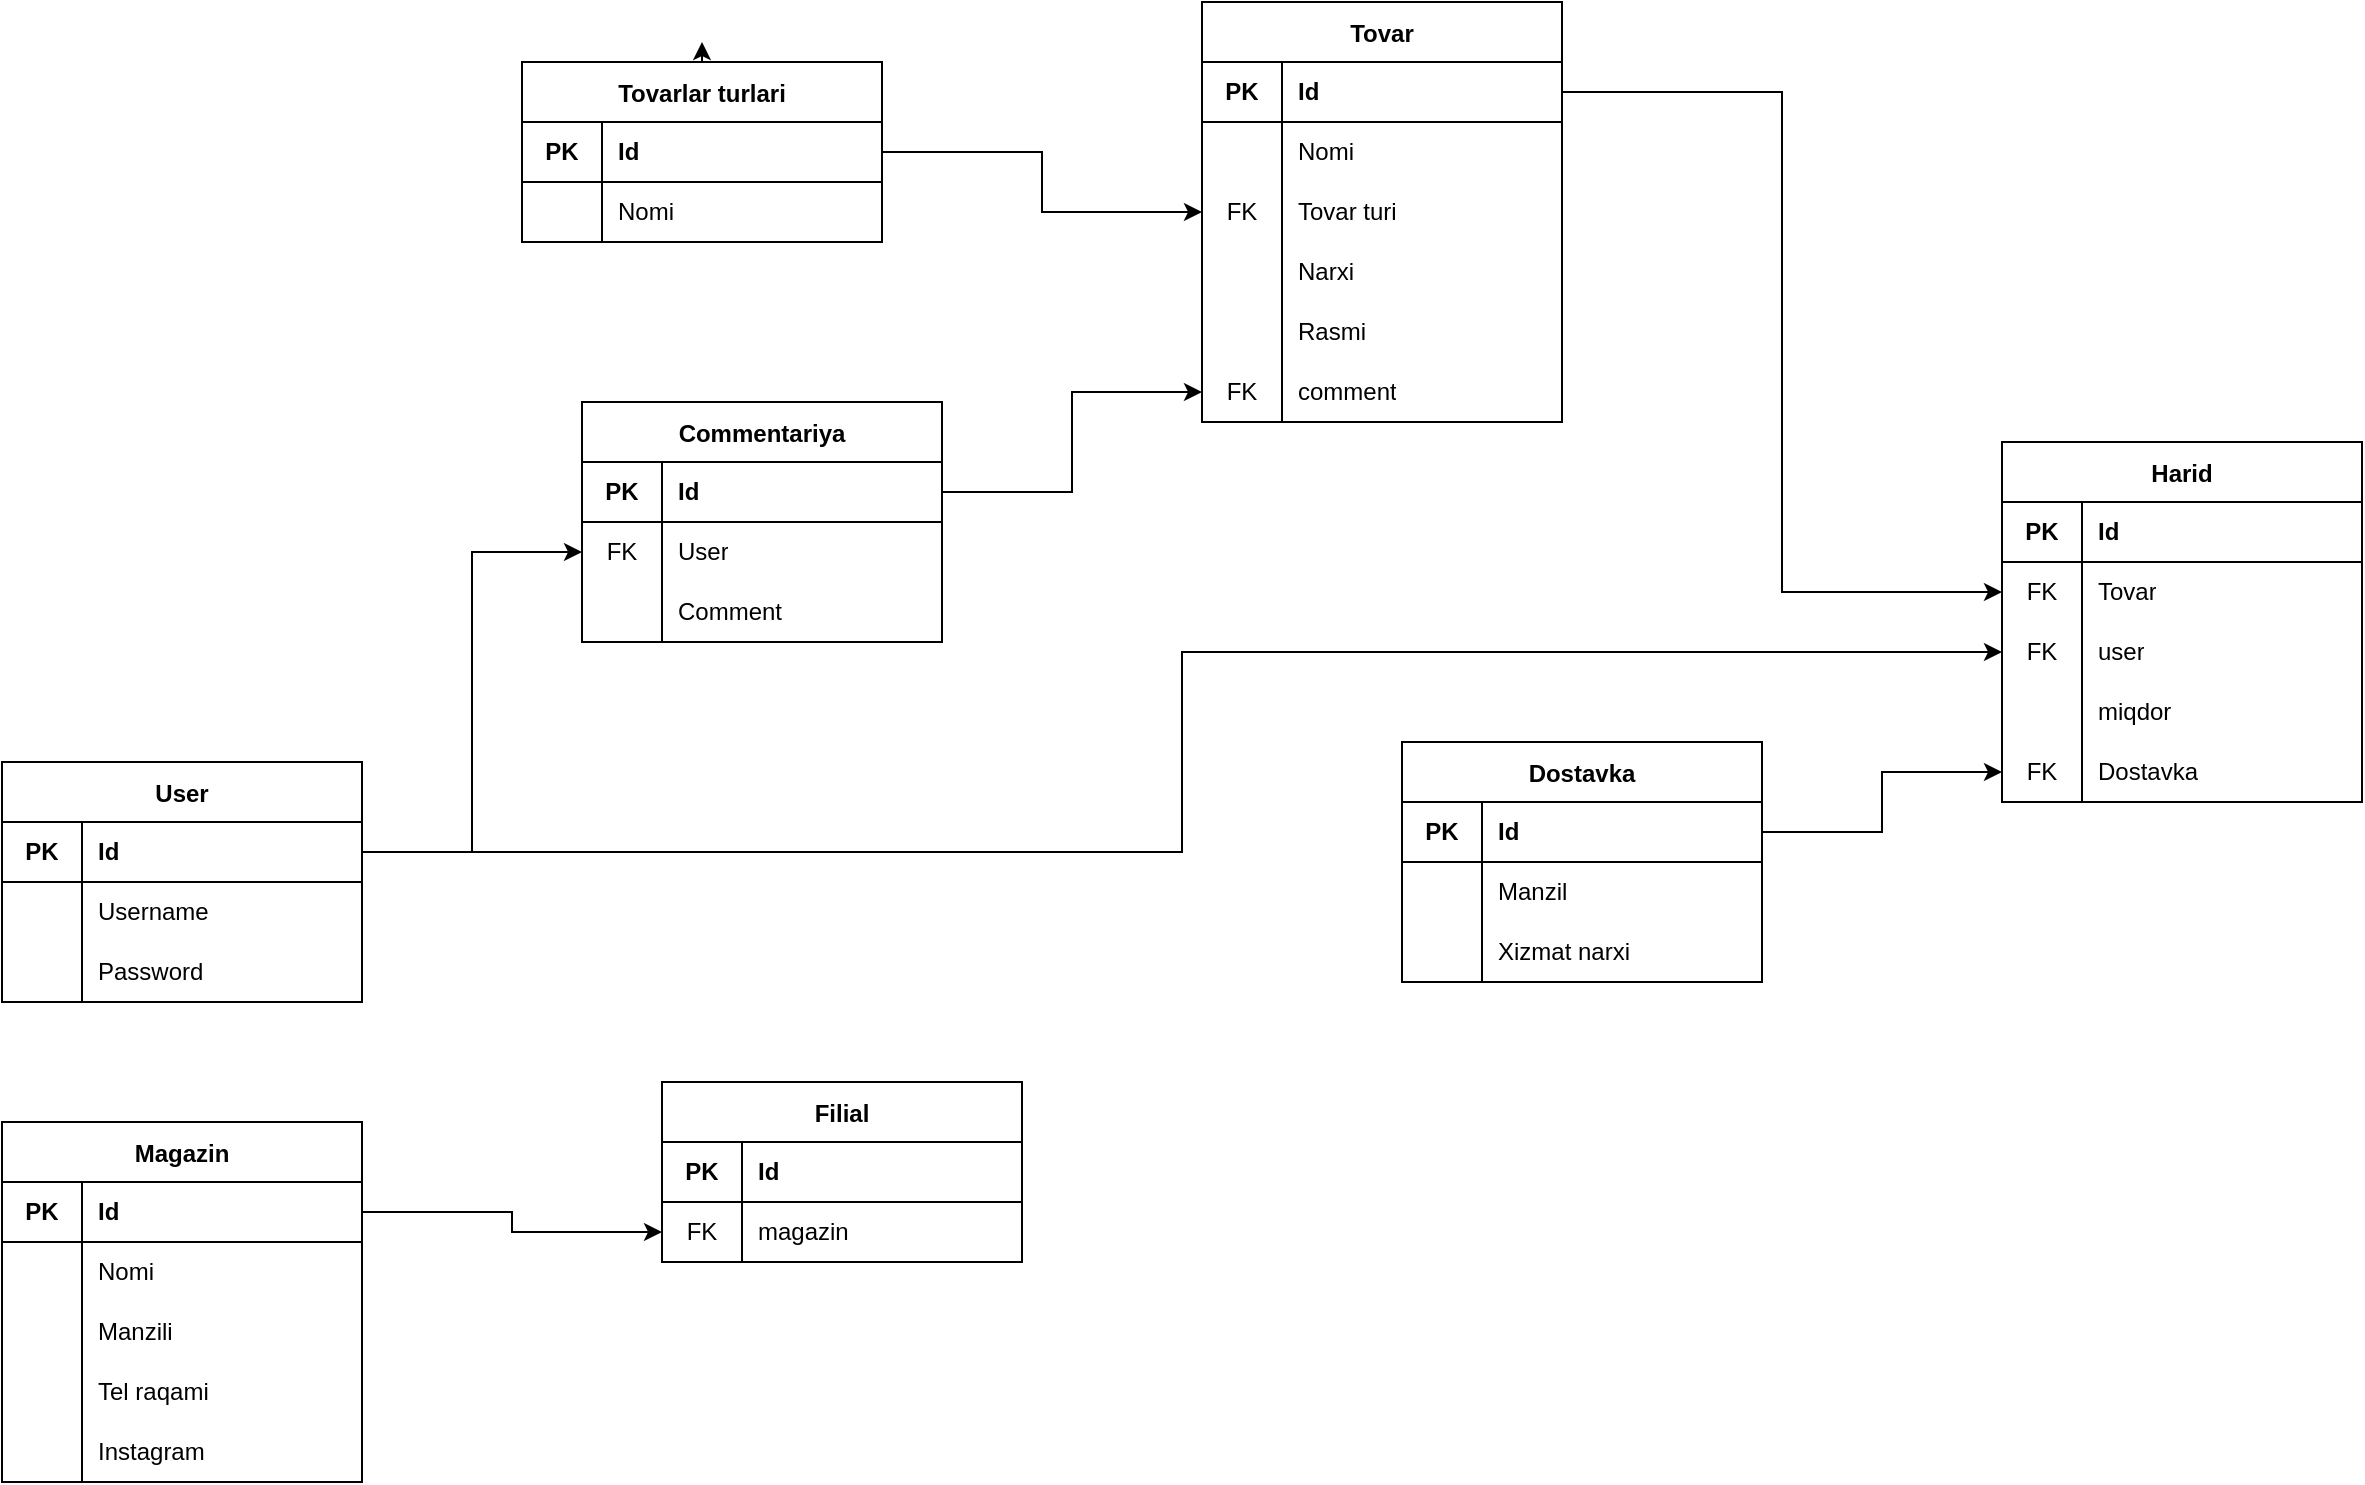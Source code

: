 <mxfile version="14.8.4" type="github">
  <diagram id="bzDYFLrSeBwuFuse8Zbs" name="Page-1">
    <mxGraphModel dx="4135" dy="1654" grid="1" gridSize="10" guides="1" tooltips="1" connect="1" arrows="1" fold="1" page="1" pageScale="1" pageWidth="1169" pageHeight="1654" math="0" shadow="0">
      <root>
        <mxCell id="0" />
        <mxCell id="1" parent="0" />
        <mxCell id="9Uksqd2KvBX4NxWRFvr8-35" style="edgeStyle=orthogonalEdgeStyle;rounded=0;orthogonalLoop=1;jettySize=auto;html=1;startSize=30;" edge="1" parent="1" source="pTjoiKA64DiINluqU6-u-1" target="9Uksqd2KvBX4NxWRFvr8-8">
          <mxGeometry relative="1" as="geometry" />
        </mxCell>
        <mxCell id="9Uksqd2KvBX4NxWRFvr8-39" style="edgeStyle=orthogonalEdgeStyle;rounded=0;orthogonalLoop=1;jettySize=auto;html=1;exitX=0.5;exitY=0;exitDx=0;exitDy=0;startSize=30;" edge="1" parent="1" source="pTjoiKA64DiINluqU6-u-1">
          <mxGeometry relative="1" as="geometry">
            <mxPoint x="100" y="30" as="targetPoint" />
          </mxGeometry>
        </mxCell>
        <mxCell id="pTjoiKA64DiINluqU6-u-1" value="Tovarlar turlari" style="shape=table;startSize=30;container=1;collapsible=0;childLayout=tableLayout;fixedRows=1;rowLines=0;fontStyle=1;align=center;" parent="1" vertex="1">
          <mxGeometry x="10" y="40" width="180" height="90" as="geometry" />
        </mxCell>
        <mxCell id="pTjoiKA64DiINluqU6-u-2" value="" style="shape=partialRectangle;html=1;whiteSpace=wrap;collapsible=0;dropTarget=0;pointerEvents=0;fillColor=none;top=0;left=0;bottom=1;right=0;points=[[0,0.5],[1,0.5]];portConstraint=eastwest;" parent="pTjoiKA64DiINluqU6-u-1" vertex="1">
          <mxGeometry y="30" width="180" height="30" as="geometry" />
        </mxCell>
        <mxCell id="pTjoiKA64DiINluqU6-u-3" value="PK" style="shape=partialRectangle;html=1;whiteSpace=wrap;connectable=0;fillColor=none;top=0;left=0;bottom=0;right=0;overflow=hidden;fontStyle=1" parent="pTjoiKA64DiINluqU6-u-2" vertex="1">
          <mxGeometry width="40" height="30" as="geometry" />
        </mxCell>
        <mxCell id="pTjoiKA64DiINluqU6-u-4" value="Id&lt;span&gt;&lt;br&gt;&lt;/span&gt;" style="shape=partialRectangle;html=1;whiteSpace=wrap;connectable=0;fillColor=none;top=0;left=0;bottom=0;right=0;align=left;spacingLeft=6;overflow=hidden;fontStyle=1" parent="pTjoiKA64DiINluqU6-u-2" vertex="1">
          <mxGeometry x="40" width="140" height="30" as="geometry" />
        </mxCell>
        <mxCell id="pTjoiKA64DiINluqU6-u-5" value="" style="shape=partialRectangle;html=1;whiteSpace=wrap;collapsible=0;dropTarget=0;pointerEvents=0;fillColor=none;top=0;left=0;bottom=0;right=0;points=[[0,0.5],[1,0.5]];portConstraint=eastwest;" parent="pTjoiKA64DiINluqU6-u-1" vertex="1">
          <mxGeometry y="60" width="180" height="30" as="geometry" />
        </mxCell>
        <mxCell id="pTjoiKA64DiINluqU6-u-6" value="" style="shape=partialRectangle;html=1;whiteSpace=wrap;connectable=0;fillColor=none;top=0;left=0;bottom=0;right=0;overflow=hidden;" parent="pTjoiKA64DiINluqU6-u-5" vertex="1">
          <mxGeometry width="40" height="30" as="geometry" />
        </mxCell>
        <mxCell id="pTjoiKA64DiINluqU6-u-7" value="Nomi" style="shape=partialRectangle;html=1;whiteSpace=wrap;connectable=0;fillColor=none;top=0;left=0;bottom=0;right=0;align=left;spacingLeft=6;overflow=hidden;" parent="pTjoiKA64DiINluqU6-u-5" vertex="1">
          <mxGeometry x="40" width="140" height="30" as="geometry" />
        </mxCell>
        <mxCell id="9Uksqd2KvBX4NxWRFvr8-1" value="Tovar" style="shape=table;startSize=30;container=1;collapsible=0;childLayout=tableLayout;fixedRows=1;rowLines=0;fontStyle=1;align=center;" vertex="1" parent="1">
          <mxGeometry x="350" y="10" width="180" height="210" as="geometry" />
        </mxCell>
        <mxCell id="9Uksqd2KvBX4NxWRFvr8-2" value="" style="shape=partialRectangle;html=1;whiteSpace=wrap;collapsible=0;dropTarget=0;pointerEvents=0;fillColor=none;top=0;left=0;bottom=1;right=0;points=[[0,0.5],[1,0.5]];portConstraint=eastwest;" vertex="1" parent="9Uksqd2KvBX4NxWRFvr8-1">
          <mxGeometry y="30" width="180" height="30" as="geometry" />
        </mxCell>
        <mxCell id="9Uksqd2KvBX4NxWRFvr8-3" value="PK" style="shape=partialRectangle;html=1;whiteSpace=wrap;connectable=0;fillColor=none;top=0;left=0;bottom=0;right=0;overflow=hidden;fontStyle=1" vertex="1" parent="9Uksqd2KvBX4NxWRFvr8-2">
          <mxGeometry width="40" height="30" as="geometry" />
        </mxCell>
        <mxCell id="9Uksqd2KvBX4NxWRFvr8-4" value="Id" style="shape=partialRectangle;html=1;whiteSpace=wrap;connectable=0;fillColor=none;top=0;left=0;bottom=0;right=0;align=left;spacingLeft=6;overflow=hidden;fontStyle=1" vertex="1" parent="9Uksqd2KvBX4NxWRFvr8-2">
          <mxGeometry x="40" width="140" height="30" as="geometry" />
        </mxCell>
        <mxCell id="9Uksqd2KvBX4NxWRFvr8-5" value="" style="shape=partialRectangle;html=1;whiteSpace=wrap;collapsible=0;dropTarget=0;pointerEvents=0;fillColor=none;top=0;left=0;bottom=0;right=0;points=[[0,0.5],[1,0.5]];portConstraint=eastwest;" vertex="1" parent="9Uksqd2KvBX4NxWRFvr8-1">
          <mxGeometry y="60" width="180" height="30" as="geometry" />
        </mxCell>
        <mxCell id="9Uksqd2KvBX4NxWRFvr8-6" value="" style="shape=partialRectangle;html=1;whiteSpace=wrap;connectable=0;fillColor=none;top=0;left=0;bottom=0;right=0;overflow=hidden;" vertex="1" parent="9Uksqd2KvBX4NxWRFvr8-5">
          <mxGeometry width="40" height="30" as="geometry" />
        </mxCell>
        <mxCell id="9Uksqd2KvBX4NxWRFvr8-7" value="Nomi" style="shape=partialRectangle;html=1;whiteSpace=wrap;connectable=0;fillColor=none;top=0;left=0;bottom=0;right=0;align=left;spacingLeft=6;overflow=hidden;" vertex="1" parent="9Uksqd2KvBX4NxWRFvr8-5">
          <mxGeometry x="40" width="140" height="30" as="geometry" />
        </mxCell>
        <mxCell id="9Uksqd2KvBX4NxWRFvr8-8" value="" style="shape=partialRectangle;html=1;whiteSpace=wrap;collapsible=0;dropTarget=0;pointerEvents=0;fillColor=none;top=0;left=0;bottom=0;right=0;points=[[0,0.5],[1,0.5]];portConstraint=eastwest;" vertex="1" parent="9Uksqd2KvBX4NxWRFvr8-1">
          <mxGeometry y="90" width="180" height="30" as="geometry" />
        </mxCell>
        <mxCell id="9Uksqd2KvBX4NxWRFvr8-9" value="FK" style="shape=partialRectangle;html=1;whiteSpace=wrap;connectable=0;fillColor=none;top=0;left=0;bottom=0;right=0;overflow=hidden;" vertex="1" parent="9Uksqd2KvBX4NxWRFvr8-8">
          <mxGeometry width="40" height="30" as="geometry" />
        </mxCell>
        <mxCell id="9Uksqd2KvBX4NxWRFvr8-10" value="Tovar turi" style="shape=partialRectangle;html=1;whiteSpace=wrap;connectable=0;fillColor=none;top=0;left=0;bottom=0;right=0;align=left;spacingLeft=6;overflow=hidden;" vertex="1" parent="9Uksqd2KvBX4NxWRFvr8-8">
          <mxGeometry x="40" width="140" height="30" as="geometry" />
        </mxCell>
        <mxCell id="9Uksqd2KvBX4NxWRFvr8-30" style="shape=partialRectangle;html=1;whiteSpace=wrap;collapsible=0;dropTarget=0;pointerEvents=0;fillColor=none;top=0;left=0;bottom=0;right=0;points=[[0,0.5],[1,0.5]];portConstraint=eastwest;" vertex="1" parent="9Uksqd2KvBX4NxWRFvr8-1">
          <mxGeometry y="120" width="180" height="30" as="geometry" />
        </mxCell>
        <mxCell id="9Uksqd2KvBX4NxWRFvr8-31" style="shape=partialRectangle;html=1;whiteSpace=wrap;connectable=0;fillColor=none;top=0;left=0;bottom=0;right=0;overflow=hidden;" vertex="1" parent="9Uksqd2KvBX4NxWRFvr8-30">
          <mxGeometry width="40" height="30" as="geometry" />
        </mxCell>
        <mxCell id="9Uksqd2KvBX4NxWRFvr8-32" value="Narxi" style="shape=partialRectangle;html=1;whiteSpace=wrap;connectable=0;fillColor=none;top=0;left=0;bottom=0;right=0;align=left;spacingLeft=6;overflow=hidden;" vertex="1" parent="9Uksqd2KvBX4NxWRFvr8-30">
          <mxGeometry x="40" width="140" height="30" as="geometry" />
        </mxCell>
        <mxCell id="9Uksqd2KvBX4NxWRFvr8-36" style="shape=partialRectangle;html=1;whiteSpace=wrap;collapsible=0;dropTarget=0;pointerEvents=0;fillColor=none;top=0;left=0;bottom=0;right=0;points=[[0,0.5],[1,0.5]];portConstraint=eastwest;" vertex="1" parent="9Uksqd2KvBX4NxWRFvr8-1">
          <mxGeometry y="150" width="180" height="30" as="geometry" />
        </mxCell>
        <mxCell id="9Uksqd2KvBX4NxWRFvr8-37" style="shape=partialRectangle;html=1;whiteSpace=wrap;connectable=0;fillColor=none;top=0;left=0;bottom=0;right=0;overflow=hidden;" vertex="1" parent="9Uksqd2KvBX4NxWRFvr8-36">
          <mxGeometry width="40" height="30" as="geometry" />
        </mxCell>
        <mxCell id="9Uksqd2KvBX4NxWRFvr8-38" value="Rasmi" style="shape=partialRectangle;html=1;whiteSpace=wrap;connectable=0;fillColor=none;top=0;left=0;bottom=0;right=0;align=left;spacingLeft=6;overflow=hidden;" vertex="1" parent="9Uksqd2KvBX4NxWRFvr8-36">
          <mxGeometry x="40" width="140" height="30" as="geometry" />
        </mxCell>
        <mxCell id="9Uksqd2KvBX4NxWRFvr8-83" style="shape=partialRectangle;html=1;whiteSpace=wrap;collapsible=0;dropTarget=0;pointerEvents=0;fillColor=none;top=0;left=0;bottom=0;right=0;points=[[0,0.5],[1,0.5]];portConstraint=eastwest;" vertex="1" parent="9Uksqd2KvBX4NxWRFvr8-1">
          <mxGeometry y="180" width="180" height="30" as="geometry" />
        </mxCell>
        <mxCell id="9Uksqd2KvBX4NxWRFvr8-84" value="FK" style="shape=partialRectangle;html=1;whiteSpace=wrap;connectable=0;fillColor=none;top=0;left=0;bottom=0;right=0;overflow=hidden;" vertex="1" parent="9Uksqd2KvBX4NxWRFvr8-83">
          <mxGeometry width="40" height="30" as="geometry" />
        </mxCell>
        <mxCell id="9Uksqd2KvBX4NxWRFvr8-85" value="comment" style="shape=partialRectangle;html=1;whiteSpace=wrap;connectable=0;fillColor=none;top=0;left=0;bottom=0;right=0;align=left;spacingLeft=6;overflow=hidden;" vertex="1" parent="9Uksqd2KvBX4NxWRFvr8-83">
          <mxGeometry x="40" width="140" height="30" as="geometry" />
        </mxCell>
        <mxCell id="9Uksqd2KvBX4NxWRFvr8-40" value="User" style="shape=table;startSize=30;container=1;collapsible=0;childLayout=tableLayout;fixedRows=1;rowLines=0;fontStyle=1;align=center;" vertex="1" parent="1">
          <mxGeometry x="-250" y="390" width="180" height="120" as="geometry" />
        </mxCell>
        <mxCell id="9Uksqd2KvBX4NxWRFvr8-41" value="" style="shape=partialRectangle;html=1;whiteSpace=wrap;collapsible=0;dropTarget=0;pointerEvents=0;fillColor=none;top=0;left=0;bottom=1;right=0;points=[[0,0.5],[1,0.5]];portConstraint=eastwest;" vertex="1" parent="9Uksqd2KvBX4NxWRFvr8-40">
          <mxGeometry y="30" width="180" height="30" as="geometry" />
        </mxCell>
        <mxCell id="9Uksqd2KvBX4NxWRFvr8-42" value="PK" style="shape=partialRectangle;html=1;whiteSpace=wrap;connectable=0;fillColor=none;top=0;left=0;bottom=0;right=0;overflow=hidden;fontStyle=1" vertex="1" parent="9Uksqd2KvBX4NxWRFvr8-41">
          <mxGeometry width="40" height="30" as="geometry" />
        </mxCell>
        <mxCell id="9Uksqd2KvBX4NxWRFvr8-43" value="Id&lt;span&gt;&lt;br&gt;&lt;/span&gt;" style="shape=partialRectangle;html=1;whiteSpace=wrap;connectable=0;fillColor=none;top=0;left=0;bottom=0;right=0;align=left;spacingLeft=6;overflow=hidden;fontStyle=1" vertex="1" parent="9Uksqd2KvBX4NxWRFvr8-41">
          <mxGeometry x="40" width="140" height="30" as="geometry" />
        </mxCell>
        <mxCell id="9Uksqd2KvBX4NxWRFvr8-44" value="" style="shape=partialRectangle;html=1;whiteSpace=wrap;collapsible=0;dropTarget=0;pointerEvents=0;fillColor=none;top=0;left=0;bottom=0;right=0;points=[[0,0.5],[1,0.5]];portConstraint=eastwest;" vertex="1" parent="9Uksqd2KvBX4NxWRFvr8-40">
          <mxGeometry y="60" width="180" height="30" as="geometry" />
        </mxCell>
        <mxCell id="9Uksqd2KvBX4NxWRFvr8-45" value="" style="shape=partialRectangle;html=1;whiteSpace=wrap;connectable=0;fillColor=none;top=0;left=0;bottom=0;right=0;overflow=hidden;" vertex="1" parent="9Uksqd2KvBX4NxWRFvr8-44">
          <mxGeometry width="40" height="30" as="geometry" />
        </mxCell>
        <mxCell id="9Uksqd2KvBX4NxWRFvr8-46" value="Username" style="shape=partialRectangle;html=1;whiteSpace=wrap;connectable=0;fillColor=none;top=0;left=0;bottom=0;right=0;align=left;spacingLeft=6;overflow=hidden;" vertex="1" parent="9Uksqd2KvBX4NxWRFvr8-44">
          <mxGeometry x="40" width="140" height="30" as="geometry" />
        </mxCell>
        <mxCell id="9Uksqd2KvBX4NxWRFvr8-47" style="shape=partialRectangle;html=1;whiteSpace=wrap;collapsible=0;dropTarget=0;pointerEvents=0;fillColor=none;top=0;left=0;bottom=0;right=0;points=[[0,0.5],[1,0.5]];portConstraint=eastwest;" vertex="1" parent="9Uksqd2KvBX4NxWRFvr8-40">
          <mxGeometry y="90" width="180" height="30" as="geometry" />
        </mxCell>
        <mxCell id="9Uksqd2KvBX4NxWRFvr8-48" style="shape=partialRectangle;html=1;whiteSpace=wrap;connectable=0;fillColor=none;top=0;left=0;bottom=0;right=0;overflow=hidden;" vertex="1" parent="9Uksqd2KvBX4NxWRFvr8-47">
          <mxGeometry width="40" height="30" as="geometry" />
        </mxCell>
        <mxCell id="9Uksqd2KvBX4NxWRFvr8-49" value="Password" style="shape=partialRectangle;html=1;whiteSpace=wrap;connectable=0;fillColor=none;top=0;left=0;bottom=0;right=0;align=left;spacingLeft=6;overflow=hidden;" vertex="1" parent="9Uksqd2KvBX4NxWRFvr8-47">
          <mxGeometry x="40" width="140" height="30" as="geometry" />
        </mxCell>
        <mxCell id="9Uksqd2KvBX4NxWRFvr8-50" value="Harid" style="shape=table;startSize=30;container=1;collapsible=0;childLayout=tableLayout;fixedRows=1;rowLines=0;fontStyle=1;align=center;" vertex="1" parent="1">
          <mxGeometry x="750" y="230" width="180" height="180" as="geometry" />
        </mxCell>
        <mxCell id="9Uksqd2KvBX4NxWRFvr8-51" value="" style="shape=partialRectangle;html=1;whiteSpace=wrap;collapsible=0;dropTarget=0;pointerEvents=0;fillColor=none;top=0;left=0;bottom=1;right=0;points=[[0,0.5],[1,0.5]];portConstraint=eastwest;" vertex="1" parent="9Uksqd2KvBX4NxWRFvr8-50">
          <mxGeometry y="30" width="180" height="30" as="geometry" />
        </mxCell>
        <mxCell id="9Uksqd2KvBX4NxWRFvr8-52" value="PK" style="shape=partialRectangle;html=1;whiteSpace=wrap;connectable=0;fillColor=none;top=0;left=0;bottom=0;right=0;overflow=hidden;fontStyle=1" vertex="1" parent="9Uksqd2KvBX4NxWRFvr8-51">
          <mxGeometry width="40" height="30" as="geometry" />
        </mxCell>
        <mxCell id="9Uksqd2KvBX4NxWRFvr8-53" value="Id" style="shape=partialRectangle;html=1;whiteSpace=wrap;connectable=0;fillColor=none;top=0;left=0;bottom=0;right=0;align=left;spacingLeft=6;overflow=hidden;fontStyle=1" vertex="1" parent="9Uksqd2KvBX4NxWRFvr8-51">
          <mxGeometry x="40" width="140" height="30" as="geometry" />
        </mxCell>
        <mxCell id="9Uksqd2KvBX4NxWRFvr8-57" value="" style="shape=partialRectangle;html=1;whiteSpace=wrap;collapsible=0;dropTarget=0;pointerEvents=0;fillColor=none;top=0;left=0;bottom=0;right=0;points=[[0,0.5],[1,0.5]];portConstraint=eastwest;" vertex="1" parent="9Uksqd2KvBX4NxWRFvr8-50">
          <mxGeometry y="60" width="180" height="30" as="geometry" />
        </mxCell>
        <mxCell id="9Uksqd2KvBX4NxWRFvr8-58" value="FK" style="shape=partialRectangle;html=1;whiteSpace=wrap;connectable=0;fillColor=none;top=0;left=0;bottom=0;right=0;overflow=hidden;" vertex="1" parent="9Uksqd2KvBX4NxWRFvr8-57">
          <mxGeometry width="40" height="30" as="geometry" />
        </mxCell>
        <mxCell id="9Uksqd2KvBX4NxWRFvr8-59" value="Tovar" style="shape=partialRectangle;html=1;whiteSpace=wrap;connectable=0;fillColor=none;top=0;left=0;bottom=0;right=0;align=left;spacingLeft=6;overflow=hidden;" vertex="1" parent="9Uksqd2KvBX4NxWRFvr8-57">
          <mxGeometry x="40" width="140" height="30" as="geometry" />
        </mxCell>
        <mxCell id="9Uksqd2KvBX4NxWRFvr8-54" value="" style="shape=partialRectangle;html=1;whiteSpace=wrap;collapsible=0;dropTarget=0;pointerEvents=0;fillColor=none;top=0;left=0;bottom=0;right=0;points=[[0,0.5],[1,0.5]];portConstraint=eastwest;" vertex="1" parent="9Uksqd2KvBX4NxWRFvr8-50">
          <mxGeometry y="90" width="180" height="30" as="geometry" />
        </mxCell>
        <mxCell id="9Uksqd2KvBX4NxWRFvr8-55" value="FK" style="shape=partialRectangle;html=1;whiteSpace=wrap;connectable=0;fillColor=none;top=0;left=0;bottom=0;right=0;overflow=hidden;" vertex="1" parent="9Uksqd2KvBX4NxWRFvr8-54">
          <mxGeometry width="40" height="30" as="geometry" />
        </mxCell>
        <mxCell id="9Uksqd2KvBX4NxWRFvr8-56" value="user" style="shape=partialRectangle;html=1;whiteSpace=wrap;connectable=0;fillColor=none;top=0;left=0;bottom=0;right=0;align=left;spacingLeft=6;overflow=hidden;" vertex="1" parent="9Uksqd2KvBX4NxWRFvr8-54">
          <mxGeometry x="40" width="140" height="30" as="geometry" />
        </mxCell>
        <mxCell id="9Uksqd2KvBX4NxWRFvr8-60" style="shape=partialRectangle;html=1;whiteSpace=wrap;collapsible=0;dropTarget=0;pointerEvents=0;fillColor=none;top=0;left=0;bottom=0;right=0;points=[[0,0.5],[1,0.5]];portConstraint=eastwest;" vertex="1" parent="9Uksqd2KvBX4NxWRFvr8-50">
          <mxGeometry y="120" width="180" height="30" as="geometry" />
        </mxCell>
        <mxCell id="9Uksqd2KvBX4NxWRFvr8-61" style="shape=partialRectangle;html=1;whiteSpace=wrap;connectable=0;fillColor=none;top=0;left=0;bottom=0;right=0;overflow=hidden;" vertex="1" parent="9Uksqd2KvBX4NxWRFvr8-60">
          <mxGeometry width="40" height="30" as="geometry" />
        </mxCell>
        <mxCell id="9Uksqd2KvBX4NxWRFvr8-62" value="miqdor" style="shape=partialRectangle;html=1;whiteSpace=wrap;connectable=0;fillColor=none;top=0;left=0;bottom=0;right=0;align=left;spacingLeft=6;overflow=hidden;" vertex="1" parent="9Uksqd2KvBX4NxWRFvr8-60">
          <mxGeometry x="40" width="140" height="30" as="geometry" />
        </mxCell>
        <mxCell id="9Uksqd2KvBX4NxWRFvr8-140" style="shape=partialRectangle;html=1;whiteSpace=wrap;collapsible=0;dropTarget=0;pointerEvents=0;fillColor=none;top=0;left=0;bottom=0;right=0;points=[[0,0.5],[1,0.5]];portConstraint=eastwest;" vertex="1" parent="9Uksqd2KvBX4NxWRFvr8-50">
          <mxGeometry y="150" width="180" height="30" as="geometry" />
        </mxCell>
        <mxCell id="9Uksqd2KvBX4NxWRFvr8-141" value="FK" style="shape=partialRectangle;html=1;whiteSpace=wrap;connectable=0;fillColor=none;top=0;left=0;bottom=0;right=0;overflow=hidden;" vertex="1" parent="9Uksqd2KvBX4NxWRFvr8-140">
          <mxGeometry width="40" height="30" as="geometry" />
        </mxCell>
        <mxCell id="9Uksqd2KvBX4NxWRFvr8-142" value="Dostavka" style="shape=partialRectangle;html=1;whiteSpace=wrap;connectable=0;fillColor=none;top=0;left=0;bottom=0;right=0;align=left;spacingLeft=6;overflow=hidden;" vertex="1" parent="9Uksqd2KvBX4NxWRFvr8-140">
          <mxGeometry x="40" width="140" height="30" as="geometry" />
        </mxCell>
        <mxCell id="9Uksqd2KvBX4NxWRFvr8-67" style="edgeStyle=orthogonalEdgeStyle;rounded=0;orthogonalLoop=1;jettySize=auto;html=1;exitX=1;exitY=0.5;exitDx=0;exitDy=0;entryX=0;entryY=0.5;entryDx=0;entryDy=0;startSize=30;" edge="1" parent="1" source="9Uksqd2KvBX4NxWRFvr8-2" target="9Uksqd2KvBX4NxWRFvr8-57">
          <mxGeometry relative="1" as="geometry" />
        </mxCell>
        <mxCell id="9Uksqd2KvBX4NxWRFvr8-69" value="Commentariya" style="shape=table;startSize=30;container=1;collapsible=0;childLayout=tableLayout;fixedRows=1;rowLines=0;fontStyle=1;align=center;" vertex="1" parent="1">
          <mxGeometry x="40" y="210" width="180" height="120" as="geometry" />
        </mxCell>
        <mxCell id="9Uksqd2KvBX4NxWRFvr8-70" value="" style="shape=partialRectangle;html=1;whiteSpace=wrap;collapsible=0;dropTarget=0;pointerEvents=0;fillColor=none;top=0;left=0;bottom=1;right=0;points=[[0,0.5],[1,0.5]];portConstraint=eastwest;" vertex="1" parent="9Uksqd2KvBX4NxWRFvr8-69">
          <mxGeometry y="30" width="180" height="30" as="geometry" />
        </mxCell>
        <mxCell id="9Uksqd2KvBX4NxWRFvr8-71" value="PK" style="shape=partialRectangle;html=1;whiteSpace=wrap;connectable=0;fillColor=none;top=0;left=0;bottom=0;right=0;overflow=hidden;fontStyle=1" vertex="1" parent="9Uksqd2KvBX4NxWRFvr8-70">
          <mxGeometry width="40" height="30" as="geometry" />
        </mxCell>
        <mxCell id="9Uksqd2KvBX4NxWRFvr8-72" value="Id&lt;span&gt;&lt;br&gt;&lt;/span&gt;" style="shape=partialRectangle;html=1;whiteSpace=wrap;connectable=0;fillColor=none;top=0;left=0;bottom=0;right=0;align=left;spacingLeft=6;overflow=hidden;fontStyle=1" vertex="1" parent="9Uksqd2KvBX4NxWRFvr8-70">
          <mxGeometry x="40" width="140" height="30" as="geometry" />
        </mxCell>
        <mxCell id="9Uksqd2KvBX4NxWRFvr8-73" value="" style="shape=partialRectangle;html=1;whiteSpace=wrap;collapsible=0;dropTarget=0;pointerEvents=0;fillColor=none;top=0;left=0;bottom=0;right=0;points=[[0,0.5],[1,0.5]];portConstraint=eastwest;" vertex="1" parent="9Uksqd2KvBX4NxWRFvr8-69">
          <mxGeometry y="60" width="180" height="30" as="geometry" />
        </mxCell>
        <mxCell id="9Uksqd2KvBX4NxWRFvr8-74" value="FK" style="shape=partialRectangle;html=1;whiteSpace=wrap;connectable=0;fillColor=none;top=0;left=0;bottom=0;right=0;overflow=hidden;" vertex="1" parent="9Uksqd2KvBX4NxWRFvr8-73">
          <mxGeometry width="40" height="30" as="geometry" />
        </mxCell>
        <mxCell id="9Uksqd2KvBX4NxWRFvr8-75" value="User" style="shape=partialRectangle;html=1;whiteSpace=wrap;connectable=0;fillColor=none;top=0;left=0;bottom=0;right=0;align=left;spacingLeft=6;overflow=hidden;" vertex="1" parent="9Uksqd2KvBX4NxWRFvr8-73">
          <mxGeometry x="40" width="140" height="30" as="geometry" />
        </mxCell>
        <mxCell id="9Uksqd2KvBX4NxWRFvr8-76" style="shape=partialRectangle;html=1;whiteSpace=wrap;collapsible=0;dropTarget=0;pointerEvents=0;fillColor=none;top=0;left=0;bottom=0;right=0;points=[[0,0.5],[1,0.5]];portConstraint=eastwest;" vertex="1" parent="9Uksqd2KvBX4NxWRFvr8-69">
          <mxGeometry y="90" width="180" height="30" as="geometry" />
        </mxCell>
        <mxCell id="9Uksqd2KvBX4NxWRFvr8-77" style="shape=partialRectangle;html=1;whiteSpace=wrap;connectable=0;fillColor=none;top=0;left=0;bottom=0;right=0;overflow=hidden;" vertex="1" parent="9Uksqd2KvBX4NxWRFvr8-76">
          <mxGeometry width="40" height="30" as="geometry" />
        </mxCell>
        <mxCell id="9Uksqd2KvBX4NxWRFvr8-78" value="Comment" style="shape=partialRectangle;html=1;whiteSpace=wrap;connectable=0;fillColor=none;top=0;left=0;bottom=0;right=0;align=left;spacingLeft=6;overflow=hidden;" vertex="1" parent="9Uksqd2KvBX4NxWRFvr8-76">
          <mxGeometry x="40" width="140" height="30" as="geometry" />
        </mxCell>
        <mxCell id="9Uksqd2KvBX4NxWRFvr8-86" style="edgeStyle=orthogonalEdgeStyle;rounded=0;orthogonalLoop=1;jettySize=auto;html=1;exitX=1;exitY=0.5;exitDx=0;exitDy=0;entryX=0;entryY=0.5;entryDx=0;entryDy=0;startSize=30;" edge="1" parent="1" source="9Uksqd2KvBX4NxWRFvr8-70" target="9Uksqd2KvBX4NxWRFvr8-83">
          <mxGeometry relative="1" as="geometry" />
        </mxCell>
        <mxCell id="9Uksqd2KvBX4NxWRFvr8-90" value="Dostavka" style="shape=table;startSize=30;container=1;collapsible=0;childLayout=tableLayout;fixedRows=1;rowLines=0;fontStyle=1;align=center;" vertex="1" parent="1">
          <mxGeometry x="450" y="380" width="180" height="120" as="geometry" />
        </mxCell>
        <mxCell id="9Uksqd2KvBX4NxWRFvr8-91" value="" style="shape=partialRectangle;html=1;whiteSpace=wrap;collapsible=0;dropTarget=0;pointerEvents=0;fillColor=none;top=0;left=0;bottom=1;right=0;points=[[0,0.5],[1,0.5]];portConstraint=eastwest;" vertex="1" parent="9Uksqd2KvBX4NxWRFvr8-90">
          <mxGeometry y="30" width="180" height="30" as="geometry" />
        </mxCell>
        <mxCell id="9Uksqd2KvBX4NxWRFvr8-92" value="PK" style="shape=partialRectangle;html=1;whiteSpace=wrap;connectable=0;fillColor=none;top=0;left=0;bottom=0;right=0;overflow=hidden;fontStyle=1" vertex="1" parent="9Uksqd2KvBX4NxWRFvr8-91">
          <mxGeometry width="40" height="30" as="geometry" />
        </mxCell>
        <mxCell id="9Uksqd2KvBX4NxWRFvr8-93" value="Id&lt;span&gt;&lt;br&gt;&lt;/span&gt;" style="shape=partialRectangle;html=1;whiteSpace=wrap;connectable=0;fillColor=none;top=0;left=0;bottom=0;right=0;align=left;spacingLeft=6;overflow=hidden;fontStyle=1" vertex="1" parent="9Uksqd2KvBX4NxWRFvr8-91">
          <mxGeometry x="40" width="140" height="30" as="geometry" />
        </mxCell>
        <mxCell id="9Uksqd2KvBX4NxWRFvr8-97" style="shape=partialRectangle;html=1;whiteSpace=wrap;collapsible=0;dropTarget=0;pointerEvents=0;fillColor=none;top=0;left=0;bottom=0;right=0;points=[[0,0.5],[1,0.5]];portConstraint=eastwest;" vertex="1" parent="9Uksqd2KvBX4NxWRFvr8-90">
          <mxGeometry y="60" width="180" height="30" as="geometry" />
        </mxCell>
        <mxCell id="9Uksqd2KvBX4NxWRFvr8-98" style="shape=partialRectangle;html=1;whiteSpace=wrap;connectable=0;fillColor=none;top=0;left=0;bottom=0;right=0;overflow=hidden;" vertex="1" parent="9Uksqd2KvBX4NxWRFvr8-97">
          <mxGeometry width="40" height="30" as="geometry" />
        </mxCell>
        <mxCell id="9Uksqd2KvBX4NxWRFvr8-99" value="Manzil" style="shape=partialRectangle;html=1;whiteSpace=wrap;connectable=0;fillColor=none;top=0;left=0;bottom=0;right=0;align=left;spacingLeft=6;overflow=hidden;" vertex="1" parent="9Uksqd2KvBX4NxWRFvr8-97">
          <mxGeometry x="40" width="140" height="30" as="geometry" />
        </mxCell>
        <mxCell id="9Uksqd2KvBX4NxWRFvr8-131" style="shape=partialRectangle;html=1;whiteSpace=wrap;collapsible=0;dropTarget=0;pointerEvents=0;fillColor=none;top=0;left=0;bottom=0;right=0;points=[[0,0.5],[1,0.5]];portConstraint=eastwest;" vertex="1" parent="9Uksqd2KvBX4NxWRFvr8-90">
          <mxGeometry y="90" width="180" height="30" as="geometry" />
        </mxCell>
        <mxCell id="9Uksqd2KvBX4NxWRFvr8-132" style="shape=partialRectangle;html=1;whiteSpace=wrap;connectable=0;fillColor=none;top=0;left=0;bottom=0;right=0;overflow=hidden;" vertex="1" parent="9Uksqd2KvBX4NxWRFvr8-131">
          <mxGeometry width="40" height="30" as="geometry" />
        </mxCell>
        <mxCell id="9Uksqd2KvBX4NxWRFvr8-133" value="Xizmat narxi&lt;span style=&quot;white-space: pre&quot;&gt;	&lt;/span&gt;" style="shape=partialRectangle;html=1;whiteSpace=wrap;connectable=0;fillColor=none;top=0;left=0;bottom=0;right=0;align=left;spacingLeft=6;overflow=hidden;" vertex="1" parent="9Uksqd2KvBX4NxWRFvr8-131">
          <mxGeometry x="40" width="140" height="30" as="geometry" />
        </mxCell>
        <mxCell id="9Uksqd2KvBX4NxWRFvr8-134" style="edgeStyle=orthogonalEdgeStyle;rounded=0;orthogonalLoop=1;jettySize=auto;html=1;exitX=1;exitY=0.5;exitDx=0;exitDy=0;entryX=0;entryY=0.5;entryDx=0;entryDy=0;startSize=30;" edge="1" parent="1" source="9Uksqd2KvBX4NxWRFvr8-41" target="9Uksqd2KvBX4NxWRFvr8-73">
          <mxGeometry relative="1" as="geometry" />
        </mxCell>
        <mxCell id="9Uksqd2KvBX4NxWRFvr8-135" style="edgeStyle=orthogonalEdgeStyle;rounded=0;orthogonalLoop=1;jettySize=auto;html=1;exitX=1;exitY=0.5;exitDx=0;exitDy=0;entryX=0;entryY=0.5;entryDx=0;entryDy=0;startSize=30;" edge="1" parent="1" source="9Uksqd2KvBX4NxWRFvr8-41" target="9Uksqd2KvBX4NxWRFvr8-54">
          <mxGeometry relative="1" as="geometry" />
        </mxCell>
        <mxCell id="9Uksqd2KvBX4NxWRFvr8-143" style="edgeStyle=orthogonalEdgeStyle;rounded=0;orthogonalLoop=1;jettySize=auto;html=1;exitX=1;exitY=0.5;exitDx=0;exitDy=0;entryX=0;entryY=0.5;entryDx=0;entryDy=0;startSize=30;" edge="1" parent="1" source="9Uksqd2KvBX4NxWRFvr8-91" target="9Uksqd2KvBX4NxWRFvr8-140">
          <mxGeometry relative="1" as="geometry" />
        </mxCell>
        <mxCell id="9Uksqd2KvBX4NxWRFvr8-145" value="Magazin" style="shape=table;startSize=30;container=1;collapsible=0;childLayout=tableLayout;fixedRows=1;rowLines=0;fontStyle=1;align=center;" vertex="1" parent="1">
          <mxGeometry x="-250" y="570" width="180" height="180" as="geometry" />
        </mxCell>
        <mxCell id="9Uksqd2KvBX4NxWRFvr8-146" value="" style="shape=partialRectangle;html=1;whiteSpace=wrap;collapsible=0;dropTarget=0;pointerEvents=0;fillColor=none;top=0;left=0;bottom=1;right=0;points=[[0,0.5],[1,0.5]];portConstraint=eastwest;" vertex="1" parent="9Uksqd2KvBX4NxWRFvr8-145">
          <mxGeometry y="30" width="180" height="30" as="geometry" />
        </mxCell>
        <mxCell id="9Uksqd2KvBX4NxWRFvr8-147" value="PK" style="shape=partialRectangle;html=1;whiteSpace=wrap;connectable=0;fillColor=none;top=0;left=0;bottom=0;right=0;overflow=hidden;fontStyle=1" vertex="1" parent="9Uksqd2KvBX4NxWRFvr8-146">
          <mxGeometry width="40" height="30" as="geometry" />
        </mxCell>
        <mxCell id="9Uksqd2KvBX4NxWRFvr8-148" value="Id&lt;span&gt;&lt;br&gt;&lt;/span&gt;" style="shape=partialRectangle;html=1;whiteSpace=wrap;connectable=0;fillColor=none;top=0;left=0;bottom=0;right=0;align=left;spacingLeft=6;overflow=hidden;fontStyle=1" vertex="1" parent="9Uksqd2KvBX4NxWRFvr8-146">
          <mxGeometry x="40" width="140" height="30" as="geometry" />
        </mxCell>
        <mxCell id="9Uksqd2KvBX4NxWRFvr8-149" value="" style="shape=partialRectangle;html=1;whiteSpace=wrap;collapsible=0;dropTarget=0;pointerEvents=0;fillColor=none;top=0;left=0;bottom=0;right=0;points=[[0,0.5],[1,0.5]];portConstraint=eastwest;" vertex="1" parent="9Uksqd2KvBX4NxWRFvr8-145">
          <mxGeometry y="60" width="180" height="30" as="geometry" />
        </mxCell>
        <mxCell id="9Uksqd2KvBX4NxWRFvr8-150" value="" style="shape=partialRectangle;html=1;whiteSpace=wrap;connectable=0;fillColor=none;top=0;left=0;bottom=0;right=0;overflow=hidden;" vertex="1" parent="9Uksqd2KvBX4NxWRFvr8-149">
          <mxGeometry width="40" height="30" as="geometry" />
        </mxCell>
        <mxCell id="9Uksqd2KvBX4NxWRFvr8-151" value="Nomi" style="shape=partialRectangle;html=1;whiteSpace=wrap;connectable=0;fillColor=none;top=0;left=0;bottom=0;right=0;align=left;spacingLeft=6;overflow=hidden;" vertex="1" parent="9Uksqd2KvBX4NxWRFvr8-149">
          <mxGeometry x="40" width="140" height="30" as="geometry" />
        </mxCell>
        <mxCell id="9Uksqd2KvBX4NxWRFvr8-152" style="shape=partialRectangle;html=1;whiteSpace=wrap;collapsible=0;dropTarget=0;pointerEvents=0;fillColor=none;top=0;left=0;bottom=0;right=0;points=[[0,0.5],[1,0.5]];portConstraint=eastwest;" vertex="1" parent="9Uksqd2KvBX4NxWRFvr8-145">
          <mxGeometry y="90" width="180" height="30" as="geometry" />
        </mxCell>
        <mxCell id="9Uksqd2KvBX4NxWRFvr8-153" style="shape=partialRectangle;html=1;whiteSpace=wrap;connectable=0;fillColor=none;top=0;left=0;bottom=0;right=0;overflow=hidden;" vertex="1" parent="9Uksqd2KvBX4NxWRFvr8-152">
          <mxGeometry width="40" height="30" as="geometry" />
        </mxCell>
        <mxCell id="9Uksqd2KvBX4NxWRFvr8-154" value="Manzili" style="shape=partialRectangle;html=1;whiteSpace=wrap;connectable=0;fillColor=none;top=0;left=0;bottom=0;right=0;align=left;spacingLeft=6;overflow=hidden;" vertex="1" parent="9Uksqd2KvBX4NxWRFvr8-152">
          <mxGeometry x="40" width="140" height="30" as="geometry" />
        </mxCell>
        <mxCell id="9Uksqd2KvBX4NxWRFvr8-155" style="shape=partialRectangle;html=1;whiteSpace=wrap;collapsible=0;dropTarget=0;pointerEvents=0;fillColor=none;top=0;left=0;bottom=0;right=0;points=[[0,0.5],[1,0.5]];portConstraint=eastwest;" vertex="1" parent="9Uksqd2KvBX4NxWRFvr8-145">
          <mxGeometry y="120" width="180" height="30" as="geometry" />
        </mxCell>
        <mxCell id="9Uksqd2KvBX4NxWRFvr8-156" style="shape=partialRectangle;html=1;whiteSpace=wrap;connectable=0;fillColor=none;top=0;left=0;bottom=0;right=0;overflow=hidden;" vertex="1" parent="9Uksqd2KvBX4NxWRFvr8-155">
          <mxGeometry width="40" height="30" as="geometry" />
        </mxCell>
        <mxCell id="9Uksqd2KvBX4NxWRFvr8-157" value="Tel raqami" style="shape=partialRectangle;html=1;whiteSpace=wrap;connectable=0;fillColor=none;top=0;left=0;bottom=0;right=0;align=left;spacingLeft=6;overflow=hidden;" vertex="1" parent="9Uksqd2KvBX4NxWRFvr8-155">
          <mxGeometry x="40" width="140" height="30" as="geometry" />
        </mxCell>
        <mxCell id="9Uksqd2KvBX4NxWRFvr8-158" style="shape=partialRectangle;html=1;whiteSpace=wrap;collapsible=0;dropTarget=0;pointerEvents=0;fillColor=none;top=0;left=0;bottom=0;right=0;points=[[0,0.5],[1,0.5]];portConstraint=eastwest;" vertex="1" parent="9Uksqd2KvBX4NxWRFvr8-145">
          <mxGeometry y="150" width="180" height="30" as="geometry" />
        </mxCell>
        <mxCell id="9Uksqd2KvBX4NxWRFvr8-159" style="shape=partialRectangle;html=1;whiteSpace=wrap;connectable=0;fillColor=none;top=0;left=0;bottom=0;right=0;overflow=hidden;" vertex="1" parent="9Uksqd2KvBX4NxWRFvr8-158">
          <mxGeometry width="40" height="30" as="geometry" />
        </mxCell>
        <mxCell id="9Uksqd2KvBX4NxWRFvr8-160" value="Instagram" style="shape=partialRectangle;html=1;whiteSpace=wrap;connectable=0;fillColor=none;top=0;left=0;bottom=0;right=0;align=left;spacingLeft=6;overflow=hidden;" vertex="1" parent="9Uksqd2KvBX4NxWRFvr8-158">
          <mxGeometry x="40" width="140" height="30" as="geometry" />
        </mxCell>
        <mxCell id="9Uksqd2KvBX4NxWRFvr8-161" value="Filial" style="shape=table;startSize=30;container=1;collapsible=0;childLayout=tableLayout;fixedRows=1;rowLines=0;fontStyle=1;align=center;" vertex="1" parent="1">
          <mxGeometry x="80" y="550" width="180" height="90" as="geometry" />
        </mxCell>
        <mxCell id="9Uksqd2KvBX4NxWRFvr8-162" value="" style="shape=partialRectangle;html=1;whiteSpace=wrap;collapsible=0;dropTarget=0;pointerEvents=0;fillColor=none;top=0;left=0;bottom=1;right=0;points=[[0,0.5],[1,0.5]];portConstraint=eastwest;" vertex="1" parent="9Uksqd2KvBX4NxWRFvr8-161">
          <mxGeometry y="30" width="180" height="30" as="geometry" />
        </mxCell>
        <mxCell id="9Uksqd2KvBX4NxWRFvr8-163" value="PK" style="shape=partialRectangle;html=1;whiteSpace=wrap;connectable=0;fillColor=none;top=0;left=0;bottom=0;right=0;overflow=hidden;fontStyle=1" vertex="1" parent="9Uksqd2KvBX4NxWRFvr8-162">
          <mxGeometry width="40" height="30" as="geometry" />
        </mxCell>
        <mxCell id="9Uksqd2KvBX4NxWRFvr8-164" value="Id&lt;span&gt;&lt;br&gt;&lt;/span&gt;" style="shape=partialRectangle;html=1;whiteSpace=wrap;connectable=0;fillColor=none;top=0;left=0;bottom=0;right=0;align=left;spacingLeft=6;overflow=hidden;fontStyle=1" vertex="1" parent="9Uksqd2KvBX4NxWRFvr8-162">
          <mxGeometry x="40" width="140" height="30" as="geometry" />
        </mxCell>
        <mxCell id="9Uksqd2KvBX4NxWRFvr8-165" value="" style="shape=partialRectangle;html=1;whiteSpace=wrap;collapsible=0;dropTarget=0;pointerEvents=0;fillColor=none;top=0;left=0;bottom=0;right=0;points=[[0,0.5],[1,0.5]];portConstraint=eastwest;" vertex="1" parent="9Uksqd2KvBX4NxWRFvr8-161">
          <mxGeometry y="60" width="180" height="30" as="geometry" />
        </mxCell>
        <mxCell id="9Uksqd2KvBX4NxWRFvr8-166" value="FK" style="shape=partialRectangle;html=1;whiteSpace=wrap;connectable=0;fillColor=none;top=0;left=0;bottom=0;right=0;overflow=hidden;" vertex="1" parent="9Uksqd2KvBX4NxWRFvr8-165">
          <mxGeometry width="40" height="30" as="geometry" />
        </mxCell>
        <mxCell id="9Uksqd2KvBX4NxWRFvr8-167" value="magazin" style="shape=partialRectangle;html=1;whiteSpace=wrap;connectable=0;fillColor=none;top=0;left=0;bottom=0;right=0;align=left;spacingLeft=6;overflow=hidden;" vertex="1" parent="9Uksqd2KvBX4NxWRFvr8-165">
          <mxGeometry x="40" width="140" height="30" as="geometry" />
        </mxCell>
        <mxCell id="9Uksqd2KvBX4NxWRFvr8-171" style="edgeStyle=orthogonalEdgeStyle;rounded=0;orthogonalLoop=1;jettySize=auto;html=1;entryX=0;entryY=0.5;entryDx=0;entryDy=0;startSize=30;" edge="1" parent="1" source="9Uksqd2KvBX4NxWRFvr8-146" target="9Uksqd2KvBX4NxWRFvr8-165">
          <mxGeometry relative="1" as="geometry" />
        </mxCell>
      </root>
    </mxGraphModel>
  </diagram>
</mxfile>
